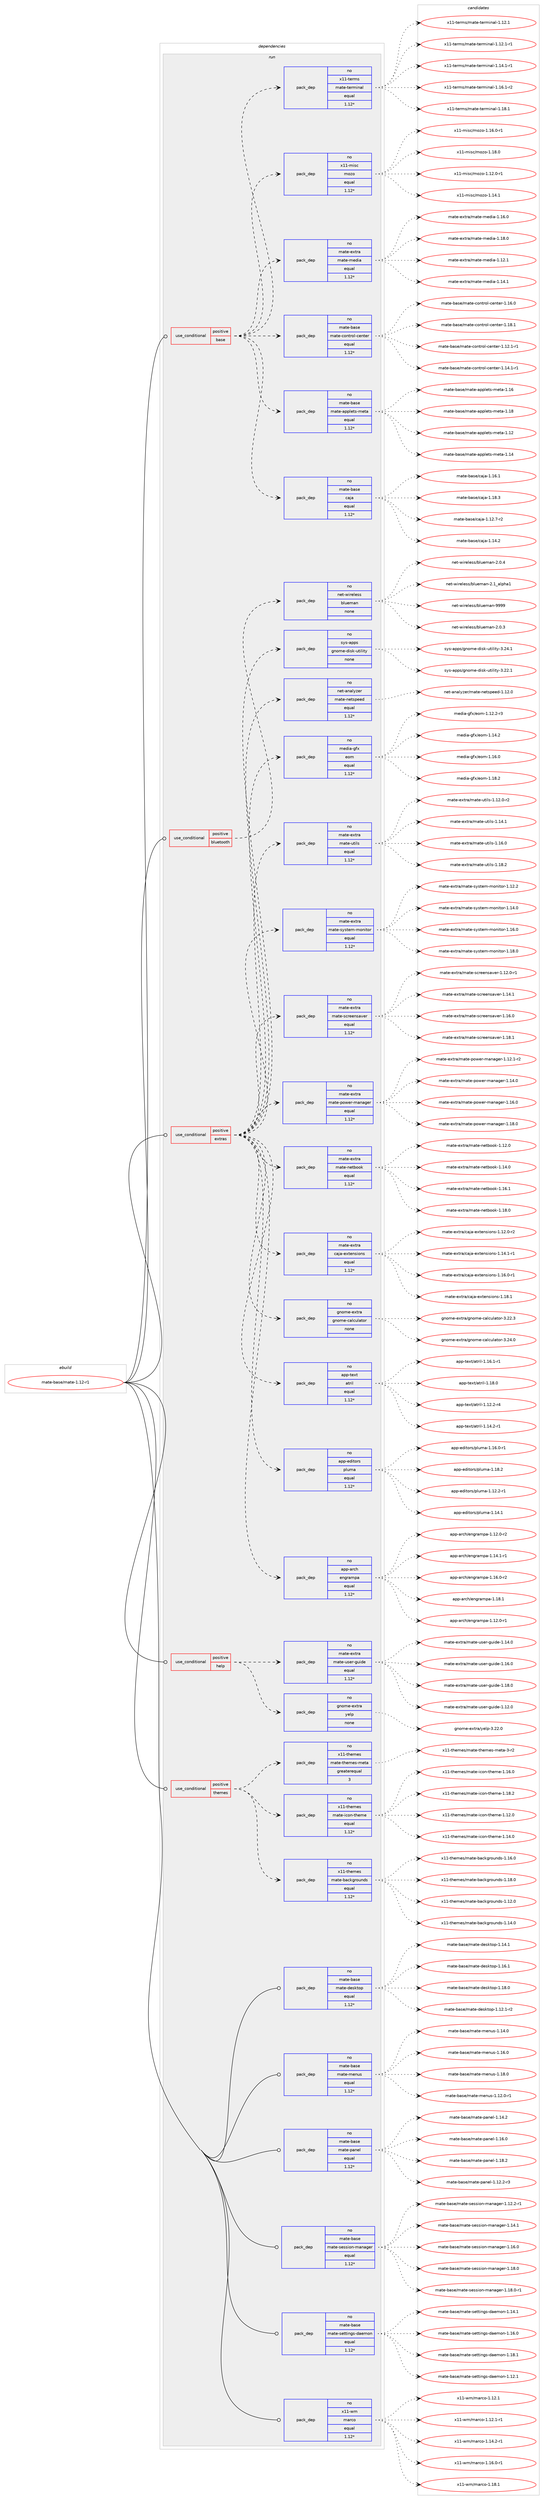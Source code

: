 digraph prolog {

# *************
# Graph options
# *************

newrank=true;
concentrate=true;
compound=true;
graph [rankdir=LR,fontname=Helvetica,fontsize=10,ranksep=1.5];#, ranksep=2.5, nodesep=0.2];
edge  [arrowhead=vee];
node  [fontname=Helvetica,fontsize=10];

# **********
# The ebuild
# **********

subgraph cluster_leftcol {
color=gray;
rank=same;
label=<<i>ebuild</i>>;
id [label="mate-base/mate-1.12-r1", color=red, width=4, href="../mate-base/mate-1.12-r1.svg"];
}

# ****************
# The dependencies
# ****************

subgraph cluster_midcol {
color=gray;
label=<<i>dependencies</i>>;
subgraph cluster_compile {
fillcolor="#eeeeee";
style=filled;
label=<<i>compile</i>>;
}
subgraph cluster_compileandrun {
fillcolor="#eeeeee";
style=filled;
label=<<i>compile and run</i>>;
}
subgraph cluster_run {
fillcolor="#eeeeee";
style=filled;
label=<<i>run</i>>;
subgraph cond86041 {
dependency345035 [label=<<TABLE BORDER="0" CELLBORDER="1" CELLSPACING="0" CELLPADDING="4"><TR><TD ROWSPAN="3" CELLPADDING="10">use_conditional</TD></TR><TR><TD>positive</TD></TR><TR><TD>base</TD></TR></TABLE>>, shape=none, color=red];
subgraph pack253818 {
dependency345036 [label=<<TABLE BORDER="0" CELLBORDER="1" CELLSPACING="0" CELLPADDING="4" WIDTH="220"><TR><TD ROWSPAN="6" CELLPADDING="30">pack_dep</TD></TR><TR><TD WIDTH="110">no</TD></TR><TR><TD>mate-base</TD></TR><TR><TD>caja</TD></TR><TR><TD>equal</TD></TR><TR><TD>1.12*</TD></TR></TABLE>>, shape=none, color=blue];
}
dependency345035:e -> dependency345036:w [weight=20,style="dashed",arrowhead="vee"];
subgraph pack253819 {
dependency345037 [label=<<TABLE BORDER="0" CELLBORDER="1" CELLSPACING="0" CELLPADDING="4" WIDTH="220"><TR><TD ROWSPAN="6" CELLPADDING="30">pack_dep</TD></TR><TR><TD WIDTH="110">no</TD></TR><TR><TD>mate-base</TD></TR><TR><TD>mate-applets-meta</TD></TR><TR><TD>equal</TD></TR><TR><TD>1.12*</TD></TR></TABLE>>, shape=none, color=blue];
}
dependency345035:e -> dependency345037:w [weight=20,style="dashed",arrowhead="vee"];
subgraph pack253820 {
dependency345038 [label=<<TABLE BORDER="0" CELLBORDER="1" CELLSPACING="0" CELLPADDING="4" WIDTH="220"><TR><TD ROWSPAN="6" CELLPADDING="30">pack_dep</TD></TR><TR><TD WIDTH="110">no</TD></TR><TR><TD>mate-base</TD></TR><TR><TD>mate-control-center</TD></TR><TR><TD>equal</TD></TR><TR><TD>1.12*</TD></TR></TABLE>>, shape=none, color=blue];
}
dependency345035:e -> dependency345038:w [weight=20,style="dashed",arrowhead="vee"];
subgraph pack253821 {
dependency345039 [label=<<TABLE BORDER="0" CELLBORDER="1" CELLSPACING="0" CELLPADDING="4" WIDTH="220"><TR><TD ROWSPAN="6" CELLPADDING="30">pack_dep</TD></TR><TR><TD WIDTH="110">no</TD></TR><TR><TD>mate-extra</TD></TR><TR><TD>mate-media</TD></TR><TR><TD>equal</TD></TR><TR><TD>1.12*</TD></TR></TABLE>>, shape=none, color=blue];
}
dependency345035:e -> dependency345039:w [weight=20,style="dashed",arrowhead="vee"];
subgraph pack253822 {
dependency345040 [label=<<TABLE BORDER="0" CELLBORDER="1" CELLSPACING="0" CELLPADDING="4" WIDTH="220"><TR><TD ROWSPAN="6" CELLPADDING="30">pack_dep</TD></TR><TR><TD WIDTH="110">no</TD></TR><TR><TD>x11-misc</TD></TR><TR><TD>mozo</TD></TR><TR><TD>equal</TD></TR><TR><TD>1.12*</TD></TR></TABLE>>, shape=none, color=blue];
}
dependency345035:e -> dependency345040:w [weight=20,style="dashed",arrowhead="vee"];
subgraph pack253823 {
dependency345041 [label=<<TABLE BORDER="0" CELLBORDER="1" CELLSPACING="0" CELLPADDING="4" WIDTH="220"><TR><TD ROWSPAN="6" CELLPADDING="30">pack_dep</TD></TR><TR><TD WIDTH="110">no</TD></TR><TR><TD>x11-terms</TD></TR><TR><TD>mate-terminal</TD></TR><TR><TD>equal</TD></TR><TR><TD>1.12*</TD></TR></TABLE>>, shape=none, color=blue];
}
dependency345035:e -> dependency345041:w [weight=20,style="dashed",arrowhead="vee"];
}
id:e -> dependency345035:w [weight=20,style="solid",arrowhead="odot"];
subgraph cond86042 {
dependency345042 [label=<<TABLE BORDER="0" CELLBORDER="1" CELLSPACING="0" CELLPADDING="4"><TR><TD ROWSPAN="3" CELLPADDING="10">use_conditional</TD></TR><TR><TD>positive</TD></TR><TR><TD>bluetooth</TD></TR></TABLE>>, shape=none, color=red];
subgraph pack253824 {
dependency345043 [label=<<TABLE BORDER="0" CELLBORDER="1" CELLSPACING="0" CELLPADDING="4" WIDTH="220"><TR><TD ROWSPAN="6" CELLPADDING="30">pack_dep</TD></TR><TR><TD WIDTH="110">no</TD></TR><TR><TD>net-wireless</TD></TR><TR><TD>blueman</TD></TR><TR><TD>none</TD></TR><TR><TD></TD></TR></TABLE>>, shape=none, color=blue];
}
dependency345042:e -> dependency345043:w [weight=20,style="dashed",arrowhead="vee"];
}
id:e -> dependency345042:w [weight=20,style="solid",arrowhead="odot"];
subgraph cond86043 {
dependency345044 [label=<<TABLE BORDER="0" CELLBORDER="1" CELLSPACING="0" CELLPADDING="4"><TR><TD ROWSPAN="3" CELLPADDING="10">use_conditional</TD></TR><TR><TD>positive</TD></TR><TR><TD>extras</TD></TR></TABLE>>, shape=none, color=red];
subgraph pack253825 {
dependency345045 [label=<<TABLE BORDER="0" CELLBORDER="1" CELLSPACING="0" CELLPADDING="4" WIDTH="220"><TR><TD ROWSPAN="6" CELLPADDING="30">pack_dep</TD></TR><TR><TD WIDTH="110">no</TD></TR><TR><TD>app-arch</TD></TR><TR><TD>engrampa</TD></TR><TR><TD>equal</TD></TR><TR><TD>1.12*</TD></TR></TABLE>>, shape=none, color=blue];
}
dependency345044:e -> dependency345045:w [weight=20,style="dashed",arrowhead="vee"];
subgraph pack253826 {
dependency345046 [label=<<TABLE BORDER="0" CELLBORDER="1" CELLSPACING="0" CELLPADDING="4" WIDTH="220"><TR><TD ROWSPAN="6" CELLPADDING="30">pack_dep</TD></TR><TR><TD WIDTH="110">no</TD></TR><TR><TD>app-editors</TD></TR><TR><TD>pluma</TD></TR><TR><TD>equal</TD></TR><TR><TD>1.12*</TD></TR></TABLE>>, shape=none, color=blue];
}
dependency345044:e -> dependency345046:w [weight=20,style="dashed",arrowhead="vee"];
subgraph pack253827 {
dependency345047 [label=<<TABLE BORDER="0" CELLBORDER="1" CELLSPACING="0" CELLPADDING="4" WIDTH="220"><TR><TD ROWSPAN="6" CELLPADDING="30">pack_dep</TD></TR><TR><TD WIDTH="110">no</TD></TR><TR><TD>app-text</TD></TR><TR><TD>atril</TD></TR><TR><TD>equal</TD></TR><TR><TD>1.12*</TD></TR></TABLE>>, shape=none, color=blue];
}
dependency345044:e -> dependency345047:w [weight=20,style="dashed",arrowhead="vee"];
subgraph pack253828 {
dependency345048 [label=<<TABLE BORDER="0" CELLBORDER="1" CELLSPACING="0" CELLPADDING="4" WIDTH="220"><TR><TD ROWSPAN="6" CELLPADDING="30">pack_dep</TD></TR><TR><TD WIDTH="110">no</TD></TR><TR><TD>gnome-extra</TD></TR><TR><TD>gnome-calculator</TD></TR><TR><TD>none</TD></TR><TR><TD></TD></TR></TABLE>>, shape=none, color=blue];
}
dependency345044:e -> dependency345048:w [weight=20,style="dashed",arrowhead="vee"];
subgraph pack253829 {
dependency345049 [label=<<TABLE BORDER="0" CELLBORDER="1" CELLSPACING="0" CELLPADDING="4" WIDTH="220"><TR><TD ROWSPAN="6" CELLPADDING="30">pack_dep</TD></TR><TR><TD WIDTH="110">no</TD></TR><TR><TD>mate-extra</TD></TR><TR><TD>caja-extensions</TD></TR><TR><TD>equal</TD></TR><TR><TD>1.12*</TD></TR></TABLE>>, shape=none, color=blue];
}
dependency345044:e -> dependency345049:w [weight=20,style="dashed",arrowhead="vee"];
subgraph pack253830 {
dependency345050 [label=<<TABLE BORDER="0" CELLBORDER="1" CELLSPACING="0" CELLPADDING="4" WIDTH="220"><TR><TD ROWSPAN="6" CELLPADDING="30">pack_dep</TD></TR><TR><TD WIDTH="110">no</TD></TR><TR><TD>mate-extra</TD></TR><TR><TD>mate-netbook</TD></TR><TR><TD>equal</TD></TR><TR><TD>1.12*</TD></TR></TABLE>>, shape=none, color=blue];
}
dependency345044:e -> dependency345050:w [weight=20,style="dashed",arrowhead="vee"];
subgraph pack253831 {
dependency345051 [label=<<TABLE BORDER="0" CELLBORDER="1" CELLSPACING="0" CELLPADDING="4" WIDTH="220"><TR><TD ROWSPAN="6" CELLPADDING="30">pack_dep</TD></TR><TR><TD WIDTH="110">no</TD></TR><TR><TD>mate-extra</TD></TR><TR><TD>mate-power-manager</TD></TR><TR><TD>equal</TD></TR><TR><TD>1.12*</TD></TR></TABLE>>, shape=none, color=blue];
}
dependency345044:e -> dependency345051:w [weight=20,style="dashed",arrowhead="vee"];
subgraph pack253832 {
dependency345052 [label=<<TABLE BORDER="0" CELLBORDER="1" CELLSPACING="0" CELLPADDING="4" WIDTH="220"><TR><TD ROWSPAN="6" CELLPADDING="30">pack_dep</TD></TR><TR><TD WIDTH="110">no</TD></TR><TR><TD>mate-extra</TD></TR><TR><TD>mate-screensaver</TD></TR><TR><TD>equal</TD></TR><TR><TD>1.12*</TD></TR></TABLE>>, shape=none, color=blue];
}
dependency345044:e -> dependency345052:w [weight=20,style="dashed",arrowhead="vee"];
subgraph pack253833 {
dependency345053 [label=<<TABLE BORDER="0" CELLBORDER="1" CELLSPACING="0" CELLPADDING="4" WIDTH="220"><TR><TD ROWSPAN="6" CELLPADDING="30">pack_dep</TD></TR><TR><TD WIDTH="110">no</TD></TR><TR><TD>mate-extra</TD></TR><TR><TD>mate-system-monitor</TD></TR><TR><TD>equal</TD></TR><TR><TD>1.12*</TD></TR></TABLE>>, shape=none, color=blue];
}
dependency345044:e -> dependency345053:w [weight=20,style="dashed",arrowhead="vee"];
subgraph pack253834 {
dependency345054 [label=<<TABLE BORDER="0" CELLBORDER="1" CELLSPACING="0" CELLPADDING="4" WIDTH="220"><TR><TD ROWSPAN="6" CELLPADDING="30">pack_dep</TD></TR><TR><TD WIDTH="110">no</TD></TR><TR><TD>mate-extra</TD></TR><TR><TD>mate-utils</TD></TR><TR><TD>equal</TD></TR><TR><TD>1.12*</TD></TR></TABLE>>, shape=none, color=blue];
}
dependency345044:e -> dependency345054:w [weight=20,style="dashed",arrowhead="vee"];
subgraph pack253835 {
dependency345055 [label=<<TABLE BORDER="0" CELLBORDER="1" CELLSPACING="0" CELLPADDING="4" WIDTH="220"><TR><TD ROWSPAN="6" CELLPADDING="30">pack_dep</TD></TR><TR><TD WIDTH="110">no</TD></TR><TR><TD>media-gfx</TD></TR><TR><TD>eom</TD></TR><TR><TD>equal</TD></TR><TR><TD>1.12*</TD></TR></TABLE>>, shape=none, color=blue];
}
dependency345044:e -> dependency345055:w [weight=20,style="dashed",arrowhead="vee"];
subgraph pack253836 {
dependency345056 [label=<<TABLE BORDER="0" CELLBORDER="1" CELLSPACING="0" CELLPADDING="4" WIDTH="220"><TR><TD ROWSPAN="6" CELLPADDING="30">pack_dep</TD></TR><TR><TD WIDTH="110">no</TD></TR><TR><TD>net-analyzer</TD></TR><TR><TD>mate-netspeed</TD></TR><TR><TD>equal</TD></TR><TR><TD>1.12*</TD></TR></TABLE>>, shape=none, color=blue];
}
dependency345044:e -> dependency345056:w [weight=20,style="dashed",arrowhead="vee"];
subgraph pack253837 {
dependency345057 [label=<<TABLE BORDER="0" CELLBORDER="1" CELLSPACING="0" CELLPADDING="4" WIDTH="220"><TR><TD ROWSPAN="6" CELLPADDING="30">pack_dep</TD></TR><TR><TD WIDTH="110">no</TD></TR><TR><TD>sys-apps</TD></TR><TR><TD>gnome-disk-utility</TD></TR><TR><TD>none</TD></TR><TR><TD></TD></TR></TABLE>>, shape=none, color=blue];
}
dependency345044:e -> dependency345057:w [weight=20,style="dashed",arrowhead="vee"];
}
id:e -> dependency345044:w [weight=20,style="solid",arrowhead="odot"];
subgraph cond86044 {
dependency345058 [label=<<TABLE BORDER="0" CELLBORDER="1" CELLSPACING="0" CELLPADDING="4"><TR><TD ROWSPAN="3" CELLPADDING="10">use_conditional</TD></TR><TR><TD>positive</TD></TR><TR><TD>help</TD></TR></TABLE>>, shape=none, color=red];
subgraph pack253838 {
dependency345059 [label=<<TABLE BORDER="0" CELLBORDER="1" CELLSPACING="0" CELLPADDING="4" WIDTH="220"><TR><TD ROWSPAN="6" CELLPADDING="30">pack_dep</TD></TR><TR><TD WIDTH="110">no</TD></TR><TR><TD>gnome-extra</TD></TR><TR><TD>yelp</TD></TR><TR><TD>none</TD></TR><TR><TD></TD></TR></TABLE>>, shape=none, color=blue];
}
dependency345058:e -> dependency345059:w [weight=20,style="dashed",arrowhead="vee"];
subgraph pack253839 {
dependency345060 [label=<<TABLE BORDER="0" CELLBORDER="1" CELLSPACING="0" CELLPADDING="4" WIDTH="220"><TR><TD ROWSPAN="6" CELLPADDING="30">pack_dep</TD></TR><TR><TD WIDTH="110">no</TD></TR><TR><TD>mate-extra</TD></TR><TR><TD>mate-user-guide</TD></TR><TR><TD>equal</TD></TR><TR><TD>1.12*</TD></TR></TABLE>>, shape=none, color=blue];
}
dependency345058:e -> dependency345060:w [weight=20,style="dashed",arrowhead="vee"];
}
id:e -> dependency345058:w [weight=20,style="solid",arrowhead="odot"];
subgraph cond86045 {
dependency345061 [label=<<TABLE BORDER="0" CELLBORDER="1" CELLSPACING="0" CELLPADDING="4"><TR><TD ROWSPAN="3" CELLPADDING="10">use_conditional</TD></TR><TR><TD>positive</TD></TR><TR><TD>themes</TD></TR></TABLE>>, shape=none, color=red];
subgraph pack253840 {
dependency345062 [label=<<TABLE BORDER="0" CELLBORDER="1" CELLSPACING="0" CELLPADDING="4" WIDTH="220"><TR><TD ROWSPAN="6" CELLPADDING="30">pack_dep</TD></TR><TR><TD WIDTH="110">no</TD></TR><TR><TD>x11-themes</TD></TR><TR><TD>mate-backgrounds</TD></TR><TR><TD>equal</TD></TR><TR><TD>1.12*</TD></TR></TABLE>>, shape=none, color=blue];
}
dependency345061:e -> dependency345062:w [weight=20,style="dashed",arrowhead="vee"];
subgraph pack253841 {
dependency345063 [label=<<TABLE BORDER="0" CELLBORDER="1" CELLSPACING="0" CELLPADDING="4" WIDTH="220"><TR><TD ROWSPAN="6" CELLPADDING="30">pack_dep</TD></TR><TR><TD WIDTH="110">no</TD></TR><TR><TD>x11-themes</TD></TR><TR><TD>mate-icon-theme</TD></TR><TR><TD>equal</TD></TR><TR><TD>1.12*</TD></TR></TABLE>>, shape=none, color=blue];
}
dependency345061:e -> dependency345063:w [weight=20,style="dashed",arrowhead="vee"];
subgraph pack253842 {
dependency345064 [label=<<TABLE BORDER="0" CELLBORDER="1" CELLSPACING="0" CELLPADDING="4" WIDTH="220"><TR><TD ROWSPAN="6" CELLPADDING="30">pack_dep</TD></TR><TR><TD WIDTH="110">no</TD></TR><TR><TD>x11-themes</TD></TR><TR><TD>mate-themes-meta</TD></TR><TR><TD>greaterequal</TD></TR><TR><TD>3</TD></TR></TABLE>>, shape=none, color=blue];
}
dependency345061:e -> dependency345064:w [weight=20,style="dashed",arrowhead="vee"];
}
id:e -> dependency345061:w [weight=20,style="solid",arrowhead="odot"];
subgraph pack253843 {
dependency345065 [label=<<TABLE BORDER="0" CELLBORDER="1" CELLSPACING="0" CELLPADDING="4" WIDTH="220"><TR><TD ROWSPAN="6" CELLPADDING="30">pack_dep</TD></TR><TR><TD WIDTH="110">no</TD></TR><TR><TD>mate-base</TD></TR><TR><TD>mate-desktop</TD></TR><TR><TD>equal</TD></TR><TR><TD>1.12*</TD></TR></TABLE>>, shape=none, color=blue];
}
id:e -> dependency345065:w [weight=20,style="solid",arrowhead="odot"];
subgraph pack253844 {
dependency345066 [label=<<TABLE BORDER="0" CELLBORDER="1" CELLSPACING="0" CELLPADDING="4" WIDTH="220"><TR><TD ROWSPAN="6" CELLPADDING="30">pack_dep</TD></TR><TR><TD WIDTH="110">no</TD></TR><TR><TD>mate-base</TD></TR><TR><TD>mate-menus</TD></TR><TR><TD>equal</TD></TR><TR><TD>1.12*</TD></TR></TABLE>>, shape=none, color=blue];
}
id:e -> dependency345066:w [weight=20,style="solid",arrowhead="odot"];
subgraph pack253845 {
dependency345067 [label=<<TABLE BORDER="0" CELLBORDER="1" CELLSPACING="0" CELLPADDING="4" WIDTH="220"><TR><TD ROWSPAN="6" CELLPADDING="30">pack_dep</TD></TR><TR><TD WIDTH="110">no</TD></TR><TR><TD>mate-base</TD></TR><TR><TD>mate-panel</TD></TR><TR><TD>equal</TD></TR><TR><TD>1.12*</TD></TR></TABLE>>, shape=none, color=blue];
}
id:e -> dependency345067:w [weight=20,style="solid",arrowhead="odot"];
subgraph pack253846 {
dependency345068 [label=<<TABLE BORDER="0" CELLBORDER="1" CELLSPACING="0" CELLPADDING="4" WIDTH="220"><TR><TD ROWSPAN="6" CELLPADDING="30">pack_dep</TD></TR><TR><TD WIDTH="110">no</TD></TR><TR><TD>mate-base</TD></TR><TR><TD>mate-session-manager</TD></TR><TR><TD>equal</TD></TR><TR><TD>1.12*</TD></TR></TABLE>>, shape=none, color=blue];
}
id:e -> dependency345068:w [weight=20,style="solid",arrowhead="odot"];
subgraph pack253847 {
dependency345069 [label=<<TABLE BORDER="0" CELLBORDER="1" CELLSPACING="0" CELLPADDING="4" WIDTH="220"><TR><TD ROWSPAN="6" CELLPADDING="30">pack_dep</TD></TR><TR><TD WIDTH="110">no</TD></TR><TR><TD>mate-base</TD></TR><TR><TD>mate-settings-daemon</TD></TR><TR><TD>equal</TD></TR><TR><TD>1.12*</TD></TR></TABLE>>, shape=none, color=blue];
}
id:e -> dependency345069:w [weight=20,style="solid",arrowhead="odot"];
subgraph pack253848 {
dependency345070 [label=<<TABLE BORDER="0" CELLBORDER="1" CELLSPACING="0" CELLPADDING="4" WIDTH="220"><TR><TD ROWSPAN="6" CELLPADDING="30">pack_dep</TD></TR><TR><TD WIDTH="110">no</TD></TR><TR><TD>x11-wm</TD></TR><TR><TD>marco</TD></TR><TR><TD>equal</TD></TR><TR><TD>1.12*</TD></TR></TABLE>>, shape=none, color=blue];
}
id:e -> dependency345070:w [weight=20,style="solid",arrowhead="odot"];
}
}

# **************
# The candidates
# **************

subgraph cluster_choices {
rank=same;
color=gray;
label=<<i>candidates</i>>;

subgraph choice253818 {
color=black;
nodesep=1;
choice1099711610145989711510147999710697454946495046554511450 [label="mate-base/caja-1.12.7-r2", color=red, width=4,href="../mate-base/caja-1.12.7-r2.svg"];
choice109971161014598971151014799971069745494649524650 [label="mate-base/caja-1.14.2", color=red, width=4,href="../mate-base/caja-1.14.2.svg"];
choice109971161014598971151014799971069745494649544649 [label="mate-base/caja-1.16.1", color=red, width=4,href="../mate-base/caja-1.16.1.svg"];
choice109971161014598971151014799971069745494649564651 [label="mate-base/caja-1.18.3", color=red, width=4,href="../mate-base/caja-1.18.3.svg"];
dependency345036:e -> choice1099711610145989711510147999710697454946495046554511450:w [style=dotted,weight="100"];
dependency345036:e -> choice109971161014598971151014799971069745494649524650:w [style=dotted,weight="100"];
dependency345036:e -> choice109971161014598971151014799971069745494649544649:w [style=dotted,weight="100"];
dependency345036:e -> choice109971161014598971151014799971069745494649564651:w [style=dotted,weight="100"];
}
subgraph choice253819 {
color=black;
nodesep=1;
choice109971161014598971151014710997116101459711211210810111611545109101116974549464950 [label="mate-base/mate-applets-meta-1.12", color=red, width=4,href="../mate-base/mate-applets-meta-1.12.svg"];
choice109971161014598971151014710997116101459711211210810111611545109101116974549464952 [label="mate-base/mate-applets-meta-1.14", color=red, width=4,href="../mate-base/mate-applets-meta-1.14.svg"];
choice109971161014598971151014710997116101459711211210810111611545109101116974549464954 [label="mate-base/mate-applets-meta-1.16", color=red, width=4,href="../mate-base/mate-applets-meta-1.16.svg"];
choice109971161014598971151014710997116101459711211210810111611545109101116974549464956 [label="mate-base/mate-applets-meta-1.18", color=red, width=4,href="../mate-base/mate-applets-meta-1.18.svg"];
dependency345037:e -> choice109971161014598971151014710997116101459711211210810111611545109101116974549464950:w [style=dotted,weight="100"];
dependency345037:e -> choice109971161014598971151014710997116101459711211210810111611545109101116974549464952:w [style=dotted,weight="100"];
dependency345037:e -> choice109971161014598971151014710997116101459711211210810111611545109101116974549464954:w [style=dotted,weight="100"];
dependency345037:e -> choice109971161014598971151014710997116101459711211210810111611545109101116974549464956:w [style=dotted,weight="100"];
}
subgraph choice253820 {
color=black;
nodesep=1;
choice10997116101459897115101471099711610145991111101161141111084599101110116101114454946495046494511449 [label="mate-base/mate-control-center-1.12.1-r1", color=red, width=4,href="../mate-base/mate-control-center-1.12.1-r1.svg"];
choice10997116101459897115101471099711610145991111101161141111084599101110116101114454946495246494511449 [label="mate-base/mate-control-center-1.14.1-r1", color=red, width=4,href="../mate-base/mate-control-center-1.14.1-r1.svg"];
choice1099711610145989711510147109971161014599111110116114111108459910111011610111445494649544648 [label="mate-base/mate-control-center-1.16.0", color=red, width=4,href="../mate-base/mate-control-center-1.16.0.svg"];
choice1099711610145989711510147109971161014599111110116114111108459910111011610111445494649564649 [label="mate-base/mate-control-center-1.18.1", color=red, width=4,href="../mate-base/mate-control-center-1.18.1.svg"];
dependency345038:e -> choice10997116101459897115101471099711610145991111101161141111084599101110116101114454946495046494511449:w [style=dotted,weight="100"];
dependency345038:e -> choice10997116101459897115101471099711610145991111101161141111084599101110116101114454946495246494511449:w [style=dotted,weight="100"];
dependency345038:e -> choice1099711610145989711510147109971161014599111110116114111108459910111011610111445494649544648:w [style=dotted,weight="100"];
dependency345038:e -> choice1099711610145989711510147109971161014599111110116114111108459910111011610111445494649564649:w [style=dotted,weight="100"];
}
subgraph choice253821 {
color=black;
nodesep=1;
choice1099711610145101120116114974710997116101451091011001059745494649504649 [label="mate-extra/mate-media-1.12.1", color=red, width=4,href="../mate-extra/mate-media-1.12.1.svg"];
choice1099711610145101120116114974710997116101451091011001059745494649524649 [label="mate-extra/mate-media-1.14.1", color=red, width=4,href="../mate-extra/mate-media-1.14.1.svg"];
choice1099711610145101120116114974710997116101451091011001059745494649544648 [label="mate-extra/mate-media-1.16.0", color=red, width=4,href="../mate-extra/mate-media-1.16.0.svg"];
choice1099711610145101120116114974710997116101451091011001059745494649564648 [label="mate-extra/mate-media-1.18.0", color=red, width=4,href="../mate-extra/mate-media-1.18.0.svg"];
dependency345039:e -> choice1099711610145101120116114974710997116101451091011001059745494649504649:w [style=dotted,weight="100"];
dependency345039:e -> choice1099711610145101120116114974710997116101451091011001059745494649524649:w [style=dotted,weight="100"];
dependency345039:e -> choice1099711610145101120116114974710997116101451091011001059745494649544648:w [style=dotted,weight="100"];
dependency345039:e -> choice1099711610145101120116114974710997116101451091011001059745494649564648:w [style=dotted,weight="100"];
}
subgraph choice253822 {
color=black;
nodesep=1;
choice1204949451091051159947109111122111454946495046484511449 [label="x11-misc/mozo-1.12.0-r1", color=red, width=4,href="../x11-misc/mozo-1.12.0-r1.svg"];
choice120494945109105115994710911112211145494649524649 [label="x11-misc/mozo-1.14.1", color=red, width=4,href="../x11-misc/mozo-1.14.1.svg"];
choice1204949451091051159947109111122111454946495446484511449 [label="x11-misc/mozo-1.16.0-r1", color=red, width=4,href="../x11-misc/mozo-1.16.0-r1.svg"];
choice120494945109105115994710911112211145494649564648 [label="x11-misc/mozo-1.18.0", color=red, width=4,href="../x11-misc/mozo-1.18.0.svg"];
dependency345040:e -> choice1204949451091051159947109111122111454946495046484511449:w [style=dotted,weight="100"];
dependency345040:e -> choice120494945109105115994710911112211145494649524649:w [style=dotted,weight="100"];
dependency345040:e -> choice1204949451091051159947109111122111454946495446484511449:w [style=dotted,weight="100"];
dependency345040:e -> choice120494945109105115994710911112211145494649564648:w [style=dotted,weight="100"];
}
subgraph choice253823 {
color=black;
nodesep=1;
choice1204949451161011141091154710997116101451161011141091051109710845494649504649 [label="x11-terms/mate-terminal-1.12.1", color=red, width=4,href="../x11-terms/mate-terminal-1.12.1.svg"];
choice12049494511610111410911547109971161014511610111410910511097108454946495046494511449 [label="x11-terms/mate-terminal-1.12.1-r1", color=red, width=4,href="../x11-terms/mate-terminal-1.12.1-r1.svg"];
choice12049494511610111410911547109971161014511610111410910511097108454946495246494511449 [label="x11-terms/mate-terminal-1.14.1-r1", color=red, width=4,href="../x11-terms/mate-terminal-1.14.1-r1.svg"];
choice12049494511610111410911547109971161014511610111410910511097108454946495446494511450 [label="x11-terms/mate-terminal-1.16.1-r2", color=red, width=4,href="../x11-terms/mate-terminal-1.16.1-r2.svg"];
choice1204949451161011141091154710997116101451161011141091051109710845494649564649 [label="x11-terms/mate-terminal-1.18.1", color=red, width=4,href="../x11-terms/mate-terminal-1.18.1.svg"];
dependency345041:e -> choice1204949451161011141091154710997116101451161011141091051109710845494649504649:w [style=dotted,weight="100"];
dependency345041:e -> choice12049494511610111410911547109971161014511610111410910511097108454946495046494511449:w [style=dotted,weight="100"];
dependency345041:e -> choice12049494511610111410911547109971161014511610111410910511097108454946495246494511449:w [style=dotted,weight="100"];
dependency345041:e -> choice12049494511610111410911547109971161014511610111410910511097108454946495446494511450:w [style=dotted,weight="100"];
dependency345041:e -> choice1204949451161011141091154710997116101451161011141091051109710845494649564649:w [style=dotted,weight="100"];
}
subgraph choice253824 {
color=black;
nodesep=1;
choice11010111645119105114101108101115115479810811710110997110455046484651 [label="net-wireless/blueman-2.0.3", color=red, width=4,href="../net-wireless/blueman-2.0.3.svg"];
choice11010111645119105114101108101115115479810811710110997110455046484652 [label="net-wireless/blueman-2.0.4", color=red, width=4,href="../net-wireless/blueman-2.0.4.svg"];
choice110101116451191051141011081011151154798108117101109971104550464995971081121049749 [label="net-wireless/blueman-2.1_alpha1", color=red, width=4,href="../net-wireless/blueman-2.1_alpha1.svg"];
choice110101116451191051141011081011151154798108117101109971104557575757 [label="net-wireless/blueman-9999", color=red, width=4,href="../net-wireless/blueman-9999.svg"];
dependency345043:e -> choice11010111645119105114101108101115115479810811710110997110455046484651:w [style=dotted,weight="100"];
dependency345043:e -> choice11010111645119105114101108101115115479810811710110997110455046484652:w [style=dotted,weight="100"];
dependency345043:e -> choice110101116451191051141011081011151154798108117101109971104550464995971081121049749:w [style=dotted,weight="100"];
dependency345043:e -> choice110101116451191051141011081011151154798108117101109971104557575757:w [style=dotted,weight="100"];
}
subgraph choice253825 {
color=black;
nodesep=1;
choice97112112459711499104471011101031149710911297454946495046484511449 [label="app-arch/engrampa-1.12.0-r1", color=red, width=4,href="../app-arch/engrampa-1.12.0-r1.svg"];
choice97112112459711499104471011101031149710911297454946495046484511450 [label="app-arch/engrampa-1.12.0-r2", color=red, width=4,href="../app-arch/engrampa-1.12.0-r2.svg"];
choice97112112459711499104471011101031149710911297454946495246494511449 [label="app-arch/engrampa-1.14.1-r1", color=red, width=4,href="../app-arch/engrampa-1.14.1-r1.svg"];
choice97112112459711499104471011101031149710911297454946495446484511450 [label="app-arch/engrampa-1.16.0-r2", color=red, width=4,href="../app-arch/engrampa-1.16.0-r2.svg"];
choice9711211245971149910447101110103114971091129745494649564649 [label="app-arch/engrampa-1.18.1", color=red, width=4,href="../app-arch/engrampa-1.18.1.svg"];
dependency345045:e -> choice97112112459711499104471011101031149710911297454946495046484511449:w [style=dotted,weight="100"];
dependency345045:e -> choice97112112459711499104471011101031149710911297454946495046484511450:w [style=dotted,weight="100"];
dependency345045:e -> choice97112112459711499104471011101031149710911297454946495246494511449:w [style=dotted,weight="100"];
dependency345045:e -> choice97112112459711499104471011101031149710911297454946495446484511450:w [style=dotted,weight="100"];
dependency345045:e -> choice9711211245971149910447101110103114971091129745494649564649:w [style=dotted,weight="100"];
}
subgraph choice253826 {
color=black;
nodesep=1;
choice97112112451011001051161111141154711210811710997454946495046504511449 [label="app-editors/pluma-1.12.2-r1", color=red, width=4,href="../app-editors/pluma-1.12.2-r1.svg"];
choice9711211245101100105116111114115471121081171099745494649524649 [label="app-editors/pluma-1.14.1", color=red, width=4,href="../app-editors/pluma-1.14.1.svg"];
choice97112112451011001051161111141154711210811710997454946495446484511449 [label="app-editors/pluma-1.16.0-r1", color=red, width=4,href="../app-editors/pluma-1.16.0-r1.svg"];
choice9711211245101100105116111114115471121081171099745494649564650 [label="app-editors/pluma-1.18.2", color=red, width=4,href="../app-editors/pluma-1.18.2.svg"];
dependency345046:e -> choice97112112451011001051161111141154711210811710997454946495046504511449:w [style=dotted,weight="100"];
dependency345046:e -> choice9711211245101100105116111114115471121081171099745494649524649:w [style=dotted,weight="100"];
dependency345046:e -> choice97112112451011001051161111141154711210811710997454946495446484511449:w [style=dotted,weight="100"];
dependency345046:e -> choice9711211245101100105116111114115471121081171099745494649564650:w [style=dotted,weight="100"];
}
subgraph choice253827 {
color=black;
nodesep=1;
choice97112112451161011201164797116114105108454946495046504511452 [label="app-text/atril-1.12.2-r4", color=red, width=4,href="../app-text/atril-1.12.2-r4.svg"];
choice97112112451161011201164797116114105108454946495246504511449 [label="app-text/atril-1.14.2-r1", color=red, width=4,href="../app-text/atril-1.14.2-r1.svg"];
choice97112112451161011201164797116114105108454946495446494511449 [label="app-text/atril-1.16.1-r1", color=red, width=4,href="../app-text/atril-1.16.1-r1.svg"];
choice9711211245116101120116479711611410510845494649564648 [label="app-text/atril-1.18.0", color=red, width=4,href="../app-text/atril-1.18.0.svg"];
dependency345047:e -> choice97112112451161011201164797116114105108454946495046504511452:w [style=dotted,weight="100"];
dependency345047:e -> choice97112112451161011201164797116114105108454946495246504511449:w [style=dotted,weight="100"];
dependency345047:e -> choice97112112451161011201164797116114105108454946495446494511449:w [style=dotted,weight="100"];
dependency345047:e -> choice9711211245116101120116479711611410510845494649564648:w [style=dotted,weight="100"];
}
subgraph choice253828 {
color=black;
nodesep=1;
choice103110111109101451011201161149747103110111109101459997108991171089711611111445514650504651 [label="gnome-extra/gnome-calculator-3.22.3", color=red, width=4,href="../gnome-extra/gnome-calculator-3.22.3.svg"];
choice103110111109101451011201161149747103110111109101459997108991171089711611111445514650524648 [label="gnome-extra/gnome-calculator-3.24.0", color=red, width=4,href="../gnome-extra/gnome-calculator-3.24.0.svg"];
dependency345048:e -> choice103110111109101451011201161149747103110111109101459997108991171089711611111445514650504651:w [style=dotted,weight="100"];
dependency345048:e -> choice103110111109101451011201161149747103110111109101459997108991171089711611111445514650524648:w [style=dotted,weight="100"];
}
subgraph choice253829 {
color=black;
nodesep=1;
choice1099711610145101120116114974799971069745101120116101110115105111110115454946495046484511450 [label="mate-extra/caja-extensions-1.12.0-r2", color=red, width=4,href="../mate-extra/caja-extensions-1.12.0-r2.svg"];
choice1099711610145101120116114974799971069745101120116101110115105111110115454946495246494511449 [label="mate-extra/caja-extensions-1.14.1-r1", color=red, width=4,href="../mate-extra/caja-extensions-1.14.1-r1.svg"];
choice1099711610145101120116114974799971069745101120116101110115105111110115454946495446484511449 [label="mate-extra/caja-extensions-1.16.0-r1", color=red, width=4,href="../mate-extra/caja-extensions-1.16.0-r1.svg"];
choice109971161014510112011611497479997106974510112011610111011510511111011545494649564649 [label="mate-extra/caja-extensions-1.18.1", color=red, width=4,href="../mate-extra/caja-extensions-1.18.1.svg"];
dependency345049:e -> choice1099711610145101120116114974799971069745101120116101110115105111110115454946495046484511450:w [style=dotted,weight="100"];
dependency345049:e -> choice1099711610145101120116114974799971069745101120116101110115105111110115454946495246494511449:w [style=dotted,weight="100"];
dependency345049:e -> choice1099711610145101120116114974799971069745101120116101110115105111110115454946495446484511449:w [style=dotted,weight="100"];
dependency345049:e -> choice109971161014510112011611497479997106974510112011610111011510511111011545494649564649:w [style=dotted,weight="100"];
}
subgraph choice253830 {
color=black;
nodesep=1;
choice1099711610145101120116114974710997116101451101011169811111110745494649504648 [label="mate-extra/mate-netbook-1.12.0", color=red, width=4,href="../mate-extra/mate-netbook-1.12.0.svg"];
choice1099711610145101120116114974710997116101451101011169811111110745494649524648 [label="mate-extra/mate-netbook-1.14.0", color=red, width=4,href="../mate-extra/mate-netbook-1.14.0.svg"];
choice1099711610145101120116114974710997116101451101011169811111110745494649544649 [label="mate-extra/mate-netbook-1.16.1", color=red, width=4,href="../mate-extra/mate-netbook-1.16.1.svg"];
choice1099711610145101120116114974710997116101451101011169811111110745494649564648 [label="mate-extra/mate-netbook-1.18.0", color=red, width=4,href="../mate-extra/mate-netbook-1.18.0.svg"];
dependency345050:e -> choice1099711610145101120116114974710997116101451101011169811111110745494649504648:w [style=dotted,weight="100"];
dependency345050:e -> choice1099711610145101120116114974710997116101451101011169811111110745494649524648:w [style=dotted,weight="100"];
dependency345050:e -> choice1099711610145101120116114974710997116101451101011169811111110745494649544649:w [style=dotted,weight="100"];
dependency345050:e -> choice1099711610145101120116114974710997116101451101011169811111110745494649564648:w [style=dotted,weight="100"];
}
subgraph choice253831 {
color=black;
nodesep=1;
choice109971161014510112011611497471099711610145112111119101114451099711097103101114454946495046494511450 [label="mate-extra/mate-power-manager-1.12.1-r2", color=red, width=4,href="../mate-extra/mate-power-manager-1.12.1-r2.svg"];
choice10997116101451011201161149747109971161014511211111910111445109971109710310111445494649524648 [label="mate-extra/mate-power-manager-1.14.0", color=red, width=4,href="../mate-extra/mate-power-manager-1.14.0.svg"];
choice10997116101451011201161149747109971161014511211111910111445109971109710310111445494649544648 [label="mate-extra/mate-power-manager-1.16.0", color=red, width=4,href="../mate-extra/mate-power-manager-1.16.0.svg"];
choice10997116101451011201161149747109971161014511211111910111445109971109710310111445494649564648 [label="mate-extra/mate-power-manager-1.18.0", color=red, width=4,href="../mate-extra/mate-power-manager-1.18.0.svg"];
dependency345051:e -> choice109971161014510112011611497471099711610145112111119101114451099711097103101114454946495046494511450:w [style=dotted,weight="100"];
dependency345051:e -> choice10997116101451011201161149747109971161014511211111910111445109971109710310111445494649524648:w [style=dotted,weight="100"];
dependency345051:e -> choice10997116101451011201161149747109971161014511211111910111445109971109710310111445494649544648:w [style=dotted,weight="100"];
dependency345051:e -> choice10997116101451011201161149747109971161014511211111910111445109971109710310111445494649564648:w [style=dotted,weight="100"];
}
subgraph choice253832 {
color=black;
nodesep=1;
choice1099711610145101120116114974710997116101451159911410110111011597118101114454946495046484511449 [label="mate-extra/mate-screensaver-1.12.0-r1", color=red, width=4,href="../mate-extra/mate-screensaver-1.12.0-r1.svg"];
choice109971161014510112011611497471099711610145115991141011011101159711810111445494649524649 [label="mate-extra/mate-screensaver-1.14.1", color=red, width=4,href="../mate-extra/mate-screensaver-1.14.1.svg"];
choice109971161014510112011611497471099711610145115991141011011101159711810111445494649544648 [label="mate-extra/mate-screensaver-1.16.0", color=red, width=4,href="../mate-extra/mate-screensaver-1.16.0.svg"];
choice109971161014510112011611497471099711610145115991141011011101159711810111445494649564649 [label="mate-extra/mate-screensaver-1.18.1", color=red, width=4,href="../mate-extra/mate-screensaver-1.18.1.svg"];
dependency345052:e -> choice1099711610145101120116114974710997116101451159911410110111011597118101114454946495046484511449:w [style=dotted,weight="100"];
dependency345052:e -> choice109971161014510112011611497471099711610145115991141011011101159711810111445494649524649:w [style=dotted,weight="100"];
dependency345052:e -> choice109971161014510112011611497471099711610145115991141011011101159711810111445494649544648:w [style=dotted,weight="100"];
dependency345052:e -> choice109971161014510112011611497471099711610145115991141011011101159711810111445494649564649:w [style=dotted,weight="100"];
}
subgraph choice253833 {
color=black;
nodesep=1;
choice1099711610145101120116114974710997116101451151211151161011094510911111010511611111445494649504650 [label="mate-extra/mate-system-monitor-1.12.2", color=red, width=4,href="../mate-extra/mate-system-monitor-1.12.2.svg"];
choice1099711610145101120116114974710997116101451151211151161011094510911111010511611111445494649524648 [label="mate-extra/mate-system-monitor-1.14.0", color=red, width=4,href="../mate-extra/mate-system-monitor-1.14.0.svg"];
choice1099711610145101120116114974710997116101451151211151161011094510911111010511611111445494649544648 [label="mate-extra/mate-system-monitor-1.16.0", color=red, width=4,href="../mate-extra/mate-system-monitor-1.16.0.svg"];
choice1099711610145101120116114974710997116101451151211151161011094510911111010511611111445494649564648 [label="mate-extra/mate-system-monitor-1.18.0", color=red, width=4,href="../mate-extra/mate-system-monitor-1.18.0.svg"];
dependency345053:e -> choice1099711610145101120116114974710997116101451151211151161011094510911111010511611111445494649504650:w [style=dotted,weight="100"];
dependency345053:e -> choice1099711610145101120116114974710997116101451151211151161011094510911111010511611111445494649524648:w [style=dotted,weight="100"];
dependency345053:e -> choice1099711610145101120116114974710997116101451151211151161011094510911111010511611111445494649544648:w [style=dotted,weight="100"];
dependency345053:e -> choice1099711610145101120116114974710997116101451151211151161011094510911111010511611111445494649564648:w [style=dotted,weight="100"];
}
subgraph choice253834 {
color=black;
nodesep=1;
choice109971161014510112011611497471099711610145117116105108115454946495046484511450 [label="mate-extra/mate-utils-1.12.0-r2", color=red, width=4,href="../mate-extra/mate-utils-1.12.0-r2.svg"];
choice10997116101451011201161149747109971161014511711610510811545494649524649 [label="mate-extra/mate-utils-1.14.1", color=red, width=4,href="../mate-extra/mate-utils-1.14.1.svg"];
choice10997116101451011201161149747109971161014511711610510811545494649544648 [label="mate-extra/mate-utils-1.16.0", color=red, width=4,href="../mate-extra/mate-utils-1.16.0.svg"];
choice10997116101451011201161149747109971161014511711610510811545494649564650 [label="mate-extra/mate-utils-1.18.2", color=red, width=4,href="../mate-extra/mate-utils-1.18.2.svg"];
dependency345054:e -> choice109971161014510112011611497471099711610145117116105108115454946495046484511450:w [style=dotted,weight="100"];
dependency345054:e -> choice10997116101451011201161149747109971161014511711610510811545494649524649:w [style=dotted,weight="100"];
dependency345054:e -> choice10997116101451011201161149747109971161014511711610510811545494649544648:w [style=dotted,weight="100"];
dependency345054:e -> choice10997116101451011201161149747109971161014511711610510811545494649564650:w [style=dotted,weight="100"];
}
subgraph choice253835 {
color=black;
nodesep=1;
choice109101100105974510310212047101111109454946495046504511451 [label="media-gfx/eom-1.12.2-r3", color=red, width=4,href="../media-gfx/eom-1.12.2-r3.svg"];
choice10910110010597451031021204710111110945494649524650 [label="media-gfx/eom-1.14.2", color=red, width=4,href="../media-gfx/eom-1.14.2.svg"];
choice10910110010597451031021204710111110945494649544648 [label="media-gfx/eom-1.16.0", color=red, width=4,href="../media-gfx/eom-1.16.0.svg"];
choice10910110010597451031021204710111110945494649564650 [label="media-gfx/eom-1.18.2", color=red, width=4,href="../media-gfx/eom-1.18.2.svg"];
dependency345055:e -> choice109101100105974510310212047101111109454946495046504511451:w [style=dotted,weight="100"];
dependency345055:e -> choice10910110010597451031021204710111110945494649524650:w [style=dotted,weight="100"];
dependency345055:e -> choice10910110010597451031021204710111110945494649544648:w [style=dotted,weight="100"];
dependency345055:e -> choice10910110010597451031021204710111110945494649564650:w [style=dotted,weight="100"];
}
subgraph choice253836 {
color=black;
nodesep=1;
choice11010111645971109710812112210111447109971161014511010111611511210110110045494649504648 [label="net-analyzer/mate-netspeed-1.12.0", color=red, width=4,href="../net-analyzer/mate-netspeed-1.12.0.svg"];
dependency345056:e -> choice11010111645971109710812112210111447109971161014511010111611511210110110045494649504648:w [style=dotted,weight="100"];
}
subgraph choice253837 {
color=black;
nodesep=1;
choice115121115459711211211547103110111109101451001051151074511711610510810511612145514650504649 [label="sys-apps/gnome-disk-utility-3.22.1", color=red, width=4,href="../sys-apps/gnome-disk-utility-3.22.1.svg"];
choice115121115459711211211547103110111109101451001051151074511711610510810511612145514650524649 [label="sys-apps/gnome-disk-utility-3.24.1", color=red, width=4,href="../sys-apps/gnome-disk-utility-3.24.1.svg"];
dependency345057:e -> choice115121115459711211211547103110111109101451001051151074511711610510810511612145514650504649:w [style=dotted,weight="100"];
dependency345057:e -> choice115121115459711211211547103110111109101451001051151074511711610510810511612145514650524649:w [style=dotted,weight="100"];
}
subgraph choice253838 {
color=black;
nodesep=1;
choice10311011110910145101120116114974712110110811245514650504648 [label="gnome-extra/yelp-3.22.0", color=red, width=4,href="../gnome-extra/yelp-3.22.0.svg"];
dependency345059:e -> choice10311011110910145101120116114974712110110811245514650504648:w [style=dotted,weight="100"];
}
subgraph choice253839 {
color=black;
nodesep=1;
choice1099711610145101120116114974710997116101451171151011144510311710510010145494649504648 [label="mate-extra/mate-user-guide-1.12.0", color=red, width=4,href="../mate-extra/mate-user-guide-1.12.0.svg"];
choice1099711610145101120116114974710997116101451171151011144510311710510010145494649524648 [label="mate-extra/mate-user-guide-1.14.0", color=red, width=4,href="../mate-extra/mate-user-guide-1.14.0.svg"];
choice1099711610145101120116114974710997116101451171151011144510311710510010145494649544648 [label="mate-extra/mate-user-guide-1.16.0", color=red, width=4,href="../mate-extra/mate-user-guide-1.16.0.svg"];
choice1099711610145101120116114974710997116101451171151011144510311710510010145494649564648 [label="mate-extra/mate-user-guide-1.18.0", color=red, width=4,href="../mate-extra/mate-user-guide-1.18.0.svg"];
dependency345060:e -> choice1099711610145101120116114974710997116101451171151011144510311710510010145494649504648:w [style=dotted,weight="100"];
dependency345060:e -> choice1099711610145101120116114974710997116101451171151011144510311710510010145494649524648:w [style=dotted,weight="100"];
dependency345060:e -> choice1099711610145101120116114974710997116101451171151011144510311710510010145494649544648:w [style=dotted,weight="100"];
dependency345060:e -> choice1099711610145101120116114974710997116101451171151011144510311710510010145494649564648:w [style=dotted,weight="100"];
}
subgraph choice253840 {
color=black;
nodesep=1;
choice12049494511610410110910111547109971161014598979910710311411111711010011545494649504648 [label="x11-themes/mate-backgrounds-1.12.0", color=red, width=4,href="../x11-themes/mate-backgrounds-1.12.0.svg"];
choice12049494511610410110910111547109971161014598979910710311411111711010011545494649524648 [label="x11-themes/mate-backgrounds-1.14.0", color=red, width=4,href="../x11-themes/mate-backgrounds-1.14.0.svg"];
choice12049494511610410110910111547109971161014598979910710311411111711010011545494649544648 [label="x11-themes/mate-backgrounds-1.16.0", color=red, width=4,href="../x11-themes/mate-backgrounds-1.16.0.svg"];
choice12049494511610410110910111547109971161014598979910710311411111711010011545494649564648 [label="x11-themes/mate-backgrounds-1.18.0", color=red, width=4,href="../x11-themes/mate-backgrounds-1.18.0.svg"];
dependency345062:e -> choice12049494511610410110910111547109971161014598979910710311411111711010011545494649504648:w [style=dotted,weight="100"];
dependency345062:e -> choice12049494511610410110910111547109971161014598979910710311411111711010011545494649524648:w [style=dotted,weight="100"];
dependency345062:e -> choice12049494511610410110910111547109971161014598979910710311411111711010011545494649544648:w [style=dotted,weight="100"];
dependency345062:e -> choice12049494511610410110910111547109971161014598979910710311411111711010011545494649564648:w [style=dotted,weight="100"];
}
subgraph choice253841 {
color=black;
nodesep=1;
choice120494945116104101109101115471099711610145105991111104511610410110910145494649504648 [label="x11-themes/mate-icon-theme-1.12.0", color=red, width=4,href="../x11-themes/mate-icon-theme-1.12.0.svg"];
choice120494945116104101109101115471099711610145105991111104511610410110910145494649524648 [label="x11-themes/mate-icon-theme-1.14.0", color=red, width=4,href="../x11-themes/mate-icon-theme-1.14.0.svg"];
choice120494945116104101109101115471099711610145105991111104511610410110910145494649544648 [label="x11-themes/mate-icon-theme-1.16.0", color=red, width=4,href="../x11-themes/mate-icon-theme-1.16.0.svg"];
choice120494945116104101109101115471099711610145105991111104511610410110910145494649564650 [label="x11-themes/mate-icon-theme-1.18.2", color=red, width=4,href="../x11-themes/mate-icon-theme-1.18.2.svg"];
dependency345063:e -> choice120494945116104101109101115471099711610145105991111104511610410110910145494649504648:w [style=dotted,weight="100"];
dependency345063:e -> choice120494945116104101109101115471099711610145105991111104511610410110910145494649524648:w [style=dotted,weight="100"];
dependency345063:e -> choice120494945116104101109101115471099711610145105991111104511610410110910145494649544648:w [style=dotted,weight="100"];
dependency345063:e -> choice120494945116104101109101115471099711610145105991111104511610410110910145494649564650:w [style=dotted,weight="100"];
}
subgraph choice253842 {
color=black;
nodesep=1;
choice120494945116104101109101115471099711610145116104101109101115451091011169745514511450 [label="x11-themes/mate-themes-meta-3-r2", color=red, width=4,href="../x11-themes/mate-themes-meta-3-r2.svg"];
dependency345064:e -> choice120494945116104101109101115471099711610145116104101109101115451091011169745514511450:w [style=dotted,weight="100"];
}
subgraph choice253843 {
color=black;
nodesep=1;
choice10997116101459897115101471099711610145100101115107116111112454946495046494511450 [label="mate-base/mate-desktop-1.12.1-r2", color=red, width=4,href="../mate-base/mate-desktop-1.12.1-r2.svg"];
choice1099711610145989711510147109971161014510010111510711611111245494649524649 [label="mate-base/mate-desktop-1.14.1", color=red, width=4,href="../mate-base/mate-desktop-1.14.1.svg"];
choice1099711610145989711510147109971161014510010111510711611111245494649544649 [label="mate-base/mate-desktop-1.16.1", color=red, width=4,href="../mate-base/mate-desktop-1.16.1.svg"];
choice1099711610145989711510147109971161014510010111510711611111245494649564648 [label="mate-base/mate-desktop-1.18.0", color=red, width=4,href="../mate-base/mate-desktop-1.18.0.svg"];
dependency345065:e -> choice10997116101459897115101471099711610145100101115107116111112454946495046494511450:w [style=dotted,weight="100"];
dependency345065:e -> choice1099711610145989711510147109971161014510010111510711611111245494649524649:w [style=dotted,weight="100"];
dependency345065:e -> choice1099711610145989711510147109971161014510010111510711611111245494649544649:w [style=dotted,weight="100"];
dependency345065:e -> choice1099711610145989711510147109971161014510010111510711611111245494649564648:w [style=dotted,weight="100"];
}
subgraph choice253844 {
color=black;
nodesep=1;
choice10997116101459897115101471099711610145109101110117115454946495046484511449 [label="mate-base/mate-menus-1.12.0-r1", color=red, width=4,href="../mate-base/mate-menus-1.12.0-r1.svg"];
choice1099711610145989711510147109971161014510910111011711545494649524648 [label="mate-base/mate-menus-1.14.0", color=red, width=4,href="../mate-base/mate-menus-1.14.0.svg"];
choice1099711610145989711510147109971161014510910111011711545494649544648 [label="mate-base/mate-menus-1.16.0", color=red, width=4,href="../mate-base/mate-menus-1.16.0.svg"];
choice1099711610145989711510147109971161014510910111011711545494649564648 [label="mate-base/mate-menus-1.18.0", color=red, width=4,href="../mate-base/mate-menus-1.18.0.svg"];
dependency345066:e -> choice10997116101459897115101471099711610145109101110117115454946495046484511449:w [style=dotted,weight="100"];
dependency345066:e -> choice1099711610145989711510147109971161014510910111011711545494649524648:w [style=dotted,weight="100"];
dependency345066:e -> choice1099711610145989711510147109971161014510910111011711545494649544648:w [style=dotted,weight="100"];
dependency345066:e -> choice1099711610145989711510147109971161014510910111011711545494649564648:w [style=dotted,weight="100"];
}
subgraph choice253845 {
color=black;
nodesep=1;
choice1099711610145989711510147109971161014511297110101108454946495046504511451 [label="mate-base/mate-panel-1.12.2-r3", color=red, width=4,href="../mate-base/mate-panel-1.12.2-r3.svg"];
choice109971161014598971151014710997116101451129711010110845494649524650 [label="mate-base/mate-panel-1.14.2", color=red, width=4,href="../mate-base/mate-panel-1.14.2.svg"];
choice109971161014598971151014710997116101451129711010110845494649544648 [label="mate-base/mate-panel-1.16.0", color=red, width=4,href="../mate-base/mate-panel-1.16.0.svg"];
choice109971161014598971151014710997116101451129711010110845494649564650 [label="mate-base/mate-panel-1.18.2", color=red, width=4,href="../mate-base/mate-panel-1.18.2.svg"];
dependency345067:e -> choice1099711610145989711510147109971161014511297110101108454946495046504511451:w [style=dotted,weight="100"];
dependency345067:e -> choice109971161014598971151014710997116101451129711010110845494649524650:w [style=dotted,weight="100"];
dependency345067:e -> choice109971161014598971151014710997116101451129711010110845494649544648:w [style=dotted,weight="100"];
dependency345067:e -> choice109971161014598971151014710997116101451129711010110845494649564650:w [style=dotted,weight="100"];
}
subgraph choice253846 {
color=black;
nodesep=1;
choice10997116101459897115101471099711610145115101115115105111110451099711097103101114454946495046504511449 [label="mate-base/mate-session-manager-1.12.2-r1", color=red, width=4,href="../mate-base/mate-session-manager-1.12.2-r1.svg"];
choice1099711610145989711510147109971161014511510111511510511111045109971109710310111445494649524649 [label="mate-base/mate-session-manager-1.14.1", color=red, width=4,href="../mate-base/mate-session-manager-1.14.1.svg"];
choice1099711610145989711510147109971161014511510111511510511111045109971109710310111445494649544648 [label="mate-base/mate-session-manager-1.16.0", color=red, width=4,href="../mate-base/mate-session-manager-1.16.0.svg"];
choice1099711610145989711510147109971161014511510111511510511111045109971109710310111445494649564648 [label="mate-base/mate-session-manager-1.18.0", color=red, width=4,href="../mate-base/mate-session-manager-1.18.0.svg"];
choice10997116101459897115101471099711610145115101115115105111110451099711097103101114454946495646484511449 [label="mate-base/mate-session-manager-1.18.0-r1", color=red, width=4,href="../mate-base/mate-session-manager-1.18.0-r1.svg"];
dependency345068:e -> choice10997116101459897115101471099711610145115101115115105111110451099711097103101114454946495046504511449:w [style=dotted,weight="100"];
dependency345068:e -> choice1099711610145989711510147109971161014511510111511510511111045109971109710310111445494649524649:w [style=dotted,weight="100"];
dependency345068:e -> choice1099711610145989711510147109971161014511510111511510511111045109971109710310111445494649544648:w [style=dotted,weight="100"];
dependency345068:e -> choice1099711610145989711510147109971161014511510111511510511111045109971109710310111445494649564648:w [style=dotted,weight="100"];
dependency345068:e -> choice10997116101459897115101471099711610145115101115115105111110451099711097103101114454946495646484511449:w [style=dotted,weight="100"];
}
subgraph choice253847 {
color=black;
nodesep=1;
choice10997116101459897115101471099711610145115101116116105110103115451009710110911111045494649504649 [label="mate-base/mate-settings-daemon-1.12.1", color=red, width=4,href="../mate-base/mate-settings-daemon-1.12.1.svg"];
choice10997116101459897115101471099711610145115101116116105110103115451009710110911111045494649524649 [label="mate-base/mate-settings-daemon-1.14.1", color=red, width=4,href="../mate-base/mate-settings-daemon-1.14.1.svg"];
choice10997116101459897115101471099711610145115101116116105110103115451009710110911111045494649544648 [label="mate-base/mate-settings-daemon-1.16.0", color=red, width=4,href="../mate-base/mate-settings-daemon-1.16.0.svg"];
choice10997116101459897115101471099711610145115101116116105110103115451009710110911111045494649564649 [label="mate-base/mate-settings-daemon-1.18.1", color=red, width=4,href="../mate-base/mate-settings-daemon-1.18.1.svg"];
dependency345069:e -> choice10997116101459897115101471099711610145115101116116105110103115451009710110911111045494649504649:w [style=dotted,weight="100"];
dependency345069:e -> choice10997116101459897115101471099711610145115101116116105110103115451009710110911111045494649524649:w [style=dotted,weight="100"];
dependency345069:e -> choice10997116101459897115101471099711610145115101116116105110103115451009710110911111045494649544648:w [style=dotted,weight="100"];
dependency345069:e -> choice10997116101459897115101471099711610145115101116116105110103115451009710110911111045494649564649:w [style=dotted,weight="100"];
}
subgraph choice253848 {
color=black;
nodesep=1;
choice12049494511910947109971149911145494649504649 [label="x11-wm/marco-1.12.1", color=red, width=4,href="../x11-wm/marco-1.12.1.svg"];
choice120494945119109471099711499111454946495046494511449 [label="x11-wm/marco-1.12.1-r1", color=red, width=4,href="../x11-wm/marco-1.12.1-r1.svg"];
choice120494945119109471099711499111454946495246504511449 [label="x11-wm/marco-1.14.2-r1", color=red, width=4,href="../x11-wm/marco-1.14.2-r1.svg"];
choice120494945119109471099711499111454946495446484511449 [label="x11-wm/marco-1.16.0-r1", color=red, width=4,href="../x11-wm/marco-1.16.0-r1.svg"];
choice12049494511910947109971149911145494649564649 [label="x11-wm/marco-1.18.1", color=red, width=4,href="../x11-wm/marco-1.18.1.svg"];
dependency345070:e -> choice12049494511910947109971149911145494649504649:w [style=dotted,weight="100"];
dependency345070:e -> choice120494945119109471099711499111454946495046494511449:w [style=dotted,weight="100"];
dependency345070:e -> choice120494945119109471099711499111454946495246504511449:w [style=dotted,weight="100"];
dependency345070:e -> choice120494945119109471099711499111454946495446484511449:w [style=dotted,weight="100"];
dependency345070:e -> choice12049494511910947109971149911145494649564649:w [style=dotted,weight="100"];
}
}

}
